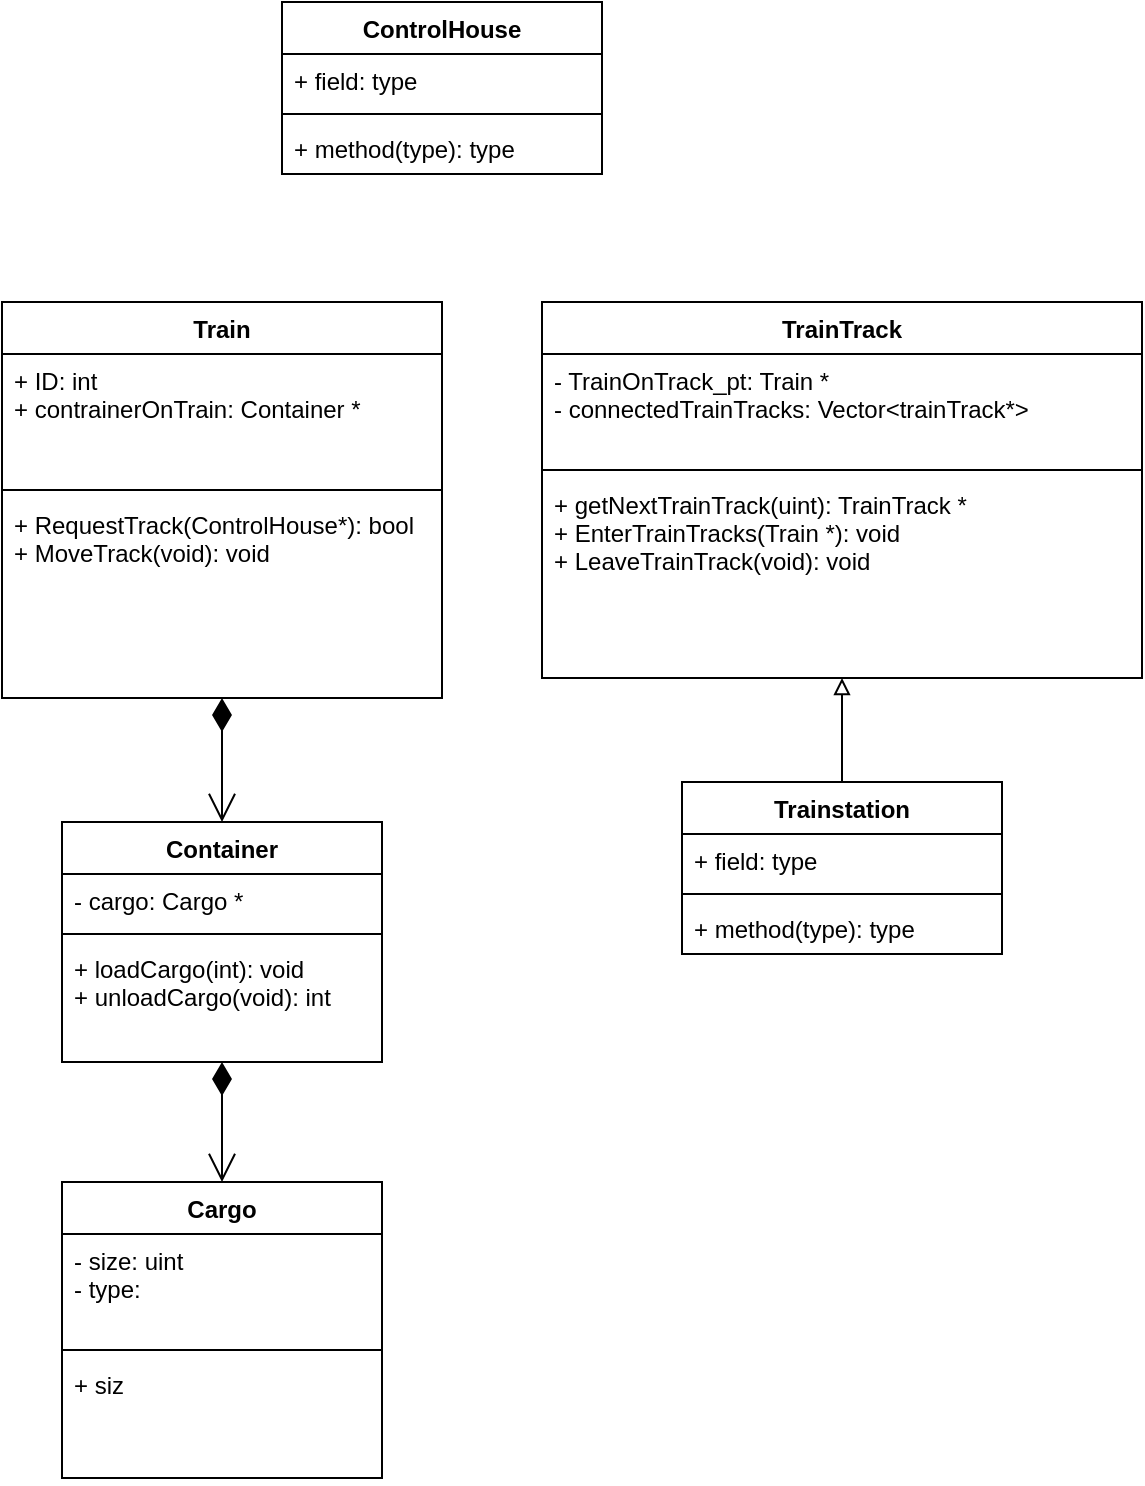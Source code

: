 <mxfile version="15.4.0" type="device"><diagram id="C5RBs43oDa-KdzZeNtuy" name="Page-1"><mxGraphModel dx="749" dy="556" grid="1" gridSize="10" guides="1" tooltips="1" connect="1" arrows="1" fold="1" page="1" pageScale="1" pageWidth="827" pageHeight="1169" math="0" shadow="0"><root><mxCell id="WIyWlLk6GJQsqaUBKTNV-0"/><mxCell id="WIyWlLk6GJQsqaUBKTNV-1" parent="WIyWlLk6GJQsqaUBKTNV-0"/><mxCell id="lkwNwR2HeS4SmZWFXtK1-0" value="Trainstation" style="swimlane;fontStyle=1;align=center;verticalAlign=top;childLayout=stackLayout;horizontal=1;startSize=26;horizontalStack=0;resizeParent=1;resizeParentMax=0;resizeLast=0;collapsible=1;marginBottom=0;" vertex="1" parent="WIyWlLk6GJQsqaUBKTNV-1"><mxGeometry x="440" y="480" width="160" height="86" as="geometry"/></mxCell><mxCell id="lkwNwR2HeS4SmZWFXtK1-1" value="+ field: type" style="text;strokeColor=none;fillColor=none;align=left;verticalAlign=top;spacingLeft=4;spacingRight=4;overflow=hidden;rotatable=0;points=[[0,0.5],[1,0.5]];portConstraint=eastwest;" vertex="1" parent="lkwNwR2HeS4SmZWFXtK1-0"><mxGeometry y="26" width="160" height="26" as="geometry"/></mxCell><mxCell id="lkwNwR2HeS4SmZWFXtK1-2" value="" style="line;strokeWidth=1;fillColor=none;align=left;verticalAlign=middle;spacingTop=-1;spacingLeft=3;spacingRight=3;rotatable=0;labelPosition=right;points=[];portConstraint=eastwest;" vertex="1" parent="lkwNwR2HeS4SmZWFXtK1-0"><mxGeometry y="52" width="160" height="8" as="geometry"/></mxCell><mxCell id="lkwNwR2HeS4SmZWFXtK1-3" value="+ method(type): type" style="text;strokeColor=none;fillColor=none;align=left;verticalAlign=top;spacingLeft=4;spacingRight=4;overflow=hidden;rotatable=0;points=[[0,0.5],[1,0.5]];portConstraint=eastwest;" vertex="1" parent="lkwNwR2HeS4SmZWFXtK1-0"><mxGeometry y="60" width="160" height="26" as="geometry"/></mxCell><mxCell id="lkwNwR2HeS4SmZWFXtK1-4" value="Train" style="swimlane;fontStyle=1;align=center;verticalAlign=top;childLayout=stackLayout;horizontal=1;startSize=26;horizontalStack=0;resizeParent=1;resizeParentMax=0;resizeLast=0;collapsible=1;marginBottom=0;" vertex="1" parent="WIyWlLk6GJQsqaUBKTNV-1"><mxGeometry x="100" y="240" width="220" height="198" as="geometry"/></mxCell><mxCell id="lkwNwR2HeS4SmZWFXtK1-5" value="+ ID: int&#10;+ contrainerOnTrain: Container *" style="text;strokeColor=none;fillColor=none;align=left;verticalAlign=top;spacingLeft=4;spacingRight=4;overflow=hidden;rotatable=0;points=[[0,0.5],[1,0.5]];portConstraint=eastwest;" vertex="1" parent="lkwNwR2HeS4SmZWFXtK1-4"><mxGeometry y="26" width="220" height="64" as="geometry"/></mxCell><mxCell id="lkwNwR2HeS4SmZWFXtK1-6" value="" style="line;strokeWidth=1;fillColor=none;align=left;verticalAlign=middle;spacingTop=-1;spacingLeft=3;spacingRight=3;rotatable=0;labelPosition=right;points=[];portConstraint=eastwest;" vertex="1" parent="lkwNwR2HeS4SmZWFXtK1-4"><mxGeometry y="90" width="220" height="8" as="geometry"/></mxCell><mxCell id="lkwNwR2HeS4SmZWFXtK1-7" value="+ RequestTrack(ControlHouse*): bool&#10;+ MoveTrack(void): void&#10;" style="text;strokeColor=none;fillColor=none;align=left;verticalAlign=top;spacingLeft=4;spacingRight=4;overflow=hidden;rotatable=0;points=[[0,0.5],[1,0.5]];portConstraint=eastwest;" vertex="1" parent="lkwNwR2HeS4SmZWFXtK1-4"><mxGeometry y="98" width="220" height="100" as="geometry"/></mxCell><mxCell id="lkwNwR2HeS4SmZWFXtK1-8" value="TrainTrack" style="swimlane;fontStyle=1;align=center;verticalAlign=top;childLayout=stackLayout;horizontal=1;startSize=26;horizontalStack=0;resizeParent=1;resizeParentMax=0;resizeLast=0;collapsible=1;marginBottom=0;" vertex="1" parent="WIyWlLk6GJQsqaUBKTNV-1"><mxGeometry x="370" y="240" width="300" height="188" as="geometry"/></mxCell><mxCell id="lkwNwR2HeS4SmZWFXtK1-9" value="- TrainOnTrack_pt: Train *&#10;- connectedTrainTracks: Vector&lt;trainTrack*&gt;" style="text;strokeColor=none;fillColor=none;align=left;verticalAlign=top;spacingLeft=4;spacingRight=4;overflow=hidden;rotatable=0;points=[[0,0.5],[1,0.5]];portConstraint=eastwest;" vertex="1" parent="lkwNwR2HeS4SmZWFXtK1-8"><mxGeometry y="26" width="300" height="54" as="geometry"/></mxCell><mxCell id="lkwNwR2HeS4SmZWFXtK1-10" value="" style="line;strokeWidth=1;fillColor=none;align=left;verticalAlign=middle;spacingTop=-1;spacingLeft=3;spacingRight=3;rotatable=0;labelPosition=right;points=[];portConstraint=eastwest;" vertex="1" parent="lkwNwR2HeS4SmZWFXtK1-8"><mxGeometry y="80" width="300" height="8" as="geometry"/></mxCell><mxCell id="lkwNwR2HeS4SmZWFXtK1-11" value="+ getNextTrainTrack(uint): TrainTrack *&#10;+ EnterTrainTracks(Train *): void&#10;+ LeaveTrainTrack(void): void" style="text;strokeColor=none;fillColor=none;align=left;verticalAlign=top;spacingLeft=4;spacingRight=4;overflow=hidden;rotatable=0;points=[[0,0.5],[1,0.5]];portConstraint=eastwest;" vertex="1" parent="lkwNwR2HeS4SmZWFXtK1-8"><mxGeometry y="88" width="300" height="100" as="geometry"/></mxCell><mxCell id="lkwNwR2HeS4SmZWFXtK1-12" value="Container" style="swimlane;fontStyle=1;align=center;verticalAlign=top;childLayout=stackLayout;horizontal=1;startSize=26;horizontalStack=0;resizeParent=1;resizeParentMax=0;resizeLast=0;collapsible=1;marginBottom=0;" vertex="1" parent="WIyWlLk6GJQsqaUBKTNV-1"><mxGeometry x="130" y="500" width="160" height="120" as="geometry"/></mxCell><mxCell id="lkwNwR2HeS4SmZWFXtK1-13" value="- cargo: Cargo *" style="text;strokeColor=none;fillColor=none;align=left;verticalAlign=top;spacingLeft=4;spacingRight=4;overflow=hidden;rotatable=0;points=[[0,0.5],[1,0.5]];portConstraint=eastwest;" vertex="1" parent="lkwNwR2HeS4SmZWFXtK1-12"><mxGeometry y="26" width="160" height="26" as="geometry"/></mxCell><mxCell id="lkwNwR2HeS4SmZWFXtK1-14" value="" style="line;strokeWidth=1;fillColor=none;align=left;verticalAlign=middle;spacingTop=-1;spacingLeft=3;spacingRight=3;rotatable=0;labelPosition=right;points=[];portConstraint=eastwest;" vertex="1" parent="lkwNwR2HeS4SmZWFXtK1-12"><mxGeometry y="52" width="160" height="8" as="geometry"/></mxCell><mxCell id="lkwNwR2HeS4SmZWFXtK1-15" value="+ loadCargo(int): void&#10;+ unloadCargo(void): int" style="text;strokeColor=none;fillColor=none;align=left;verticalAlign=top;spacingLeft=4;spacingRight=4;overflow=hidden;rotatable=0;points=[[0,0.5],[1,0.5]];portConstraint=eastwest;" vertex="1" parent="lkwNwR2HeS4SmZWFXtK1-12"><mxGeometry y="60" width="160" height="60" as="geometry"/></mxCell><mxCell id="lkwNwR2HeS4SmZWFXtK1-17" value="ControlHouse" style="swimlane;fontStyle=1;align=center;verticalAlign=top;childLayout=stackLayout;horizontal=1;startSize=26;horizontalStack=0;resizeParent=1;resizeParentMax=0;resizeLast=0;collapsible=1;marginBottom=0;" vertex="1" parent="WIyWlLk6GJQsqaUBKTNV-1"><mxGeometry x="240" y="90" width="160" height="86" as="geometry"/></mxCell><mxCell id="lkwNwR2HeS4SmZWFXtK1-18" value="+ field: type" style="text;strokeColor=none;fillColor=none;align=left;verticalAlign=top;spacingLeft=4;spacingRight=4;overflow=hidden;rotatable=0;points=[[0,0.5],[1,0.5]];portConstraint=eastwest;" vertex="1" parent="lkwNwR2HeS4SmZWFXtK1-17"><mxGeometry y="26" width="160" height="26" as="geometry"/></mxCell><mxCell id="lkwNwR2HeS4SmZWFXtK1-19" value="" style="line;strokeWidth=1;fillColor=none;align=left;verticalAlign=middle;spacingTop=-1;spacingLeft=3;spacingRight=3;rotatable=0;labelPosition=right;points=[];portConstraint=eastwest;" vertex="1" parent="lkwNwR2HeS4SmZWFXtK1-17"><mxGeometry y="52" width="160" height="8" as="geometry"/></mxCell><mxCell id="lkwNwR2HeS4SmZWFXtK1-20" value="+ method(type): type" style="text;strokeColor=none;fillColor=none;align=left;verticalAlign=top;spacingLeft=4;spacingRight=4;overflow=hidden;rotatable=0;points=[[0,0.5],[1,0.5]];portConstraint=eastwest;" vertex="1" parent="lkwNwR2HeS4SmZWFXtK1-17"><mxGeometry y="60" width="160" height="26" as="geometry"/></mxCell><mxCell id="lkwNwR2HeS4SmZWFXtK1-21" value="" style="endArrow=block;endFill=0;html=1;edgeStyle=orthogonalEdgeStyle;align=left;verticalAlign=top;rounded=0;" edge="1" parent="WIyWlLk6GJQsqaUBKTNV-1" source="lkwNwR2HeS4SmZWFXtK1-0" target="lkwNwR2HeS4SmZWFXtK1-8"><mxGeometry x="-1" relative="1" as="geometry"><mxPoint x="380" y="460" as="sourcePoint"/><mxPoint x="540" y="460" as="targetPoint"/></mxGeometry></mxCell><mxCell id="lkwNwR2HeS4SmZWFXtK1-25" value="" style="endArrow=open;html=1;endSize=12;startArrow=diamondThin;startSize=14;startFill=1;edgeStyle=orthogonalEdgeStyle;align=left;verticalAlign=bottom;rounded=0;strokeWidth=1;" edge="1" parent="WIyWlLk6GJQsqaUBKTNV-1" source="lkwNwR2HeS4SmZWFXtK1-4" target="lkwNwR2HeS4SmZWFXtK1-12"><mxGeometry x="-1" y="3" relative="1" as="geometry"><mxPoint x="160" y="470" as="sourcePoint"/><mxPoint x="320" y="470" as="targetPoint"/></mxGeometry></mxCell><mxCell id="lkwNwR2HeS4SmZWFXtK1-26" value="Cargo" style="swimlane;fontStyle=1;align=center;verticalAlign=top;childLayout=stackLayout;horizontal=1;startSize=26;horizontalStack=0;resizeParent=1;resizeParentMax=0;resizeLast=0;collapsible=1;marginBottom=0;" vertex="1" parent="WIyWlLk6GJQsqaUBKTNV-1"><mxGeometry x="130" y="680" width="160" height="148" as="geometry"/></mxCell><mxCell id="lkwNwR2HeS4SmZWFXtK1-27" value="- size: uint&#10;- type: " style="text;strokeColor=none;fillColor=none;align=left;verticalAlign=top;spacingLeft=4;spacingRight=4;overflow=hidden;rotatable=0;points=[[0,0.5],[1,0.5]];portConstraint=eastwest;" vertex="1" parent="lkwNwR2HeS4SmZWFXtK1-26"><mxGeometry y="26" width="160" height="54" as="geometry"/></mxCell><mxCell id="lkwNwR2HeS4SmZWFXtK1-28" value="" style="line;strokeWidth=1;fillColor=none;align=left;verticalAlign=middle;spacingTop=-1;spacingLeft=3;spacingRight=3;rotatable=0;labelPosition=right;points=[];portConstraint=eastwest;" vertex="1" parent="lkwNwR2HeS4SmZWFXtK1-26"><mxGeometry y="80" width="160" height="8" as="geometry"/></mxCell><mxCell id="lkwNwR2HeS4SmZWFXtK1-29" value="+ siz" style="text;strokeColor=none;fillColor=none;align=left;verticalAlign=top;spacingLeft=4;spacingRight=4;overflow=hidden;rotatable=0;points=[[0,0.5],[1,0.5]];portConstraint=eastwest;" vertex="1" parent="lkwNwR2HeS4SmZWFXtK1-26"><mxGeometry y="88" width="160" height="60" as="geometry"/></mxCell><mxCell id="lkwNwR2HeS4SmZWFXtK1-30" value="" style="endArrow=open;html=1;endSize=12;startArrow=diamondThin;startSize=14;startFill=1;edgeStyle=orthogonalEdgeStyle;align=left;verticalAlign=bottom;rounded=0;strokeWidth=1;" edge="1" parent="WIyWlLk6GJQsqaUBKTNV-1" source="lkwNwR2HeS4SmZWFXtK1-12" target="lkwNwR2HeS4SmZWFXtK1-26"><mxGeometry x="-1" y="3" relative="1" as="geometry"><mxPoint x="220" y="448" as="sourcePoint"/><mxPoint x="220" y="510" as="targetPoint"/></mxGeometry></mxCell></root></mxGraphModel></diagram></mxfile>